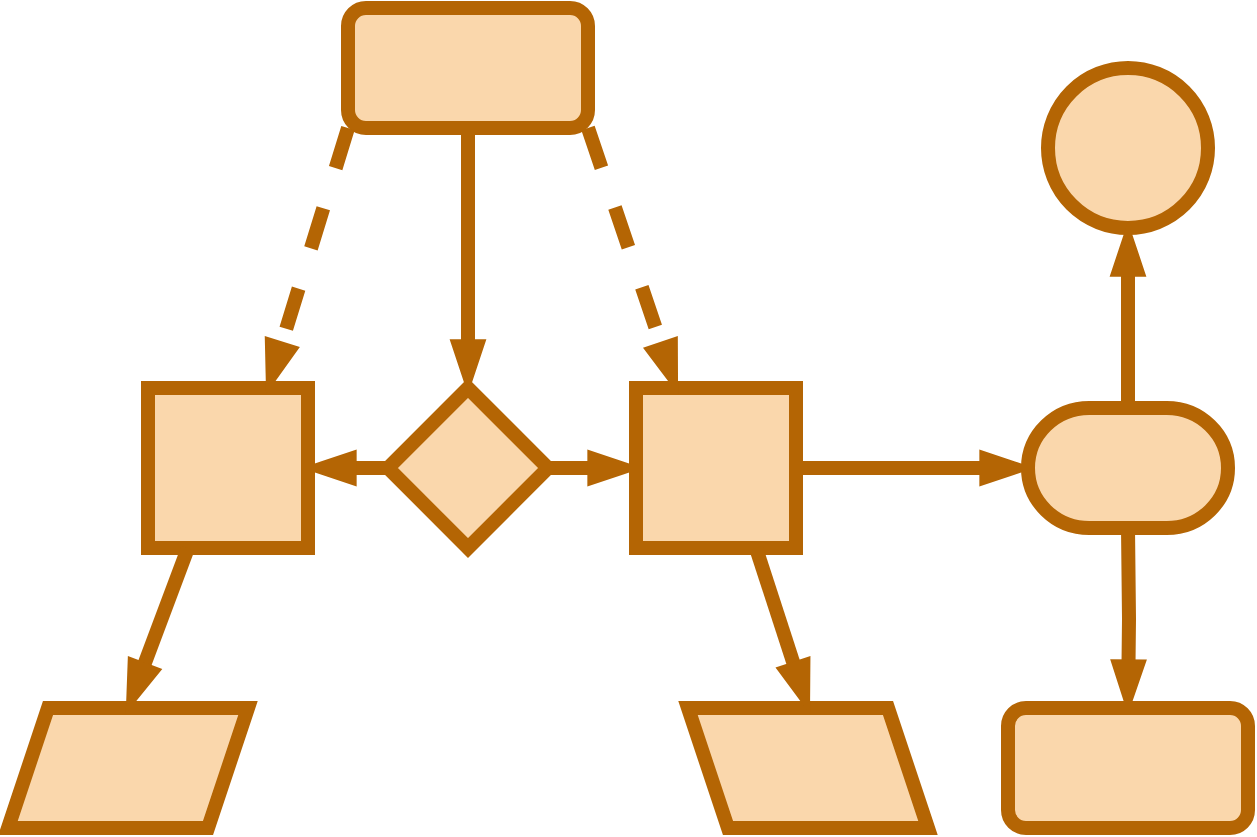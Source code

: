 <mxfile version="26.2.14">
  <diagram id="C5RBs43oDa-KdzZeNtuy" name="Page-1">
    <mxGraphModel dx="3664" dy="733" grid="1" gridSize="10" guides="1" tooltips="1" connect="1" arrows="1" fold="1" page="1" pageScale="1" pageWidth="827" pageHeight="1169" math="0" shadow="0">
      <root>
        <mxCell id="WIyWlLk6GJQsqaUBKTNV-0" />
        <mxCell id="WIyWlLk6GJQsqaUBKTNV-1" parent="WIyWlLk6GJQsqaUBKTNV-0" />
        <mxCell id="xZQY71x421pRE-uKHZpD-10" style="edgeStyle=orthogonalEdgeStyle;rounded=0;orthogonalLoop=1;jettySize=auto;html=1;exitX=0.5;exitY=1;exitDx=0;exitDy=0;entryX=0.5;entryY=0;entryDx=0;entryDy=0;fillColor=#fad7ac;strokeColor=#b46504;strokeWidth=7;endArrow=blockThin;endFill=1;" parent="WIyWlLk6GJQsqaUBKTNV-1" source="xZQY71x421pRE-uKHZpD-8" target="xZQY71x421pRE-uKHZpD-9" edge="1">
          <mxGeometry relative="1" as="geometry" />
        </mxCell>
        <mxCell id="xZQY71x421pRE-uKHZpD-8" value="" style="rounded=1;whiteSpace=wrap;html=1;fillColor=#fad7ac;strokeColor=#b46504;strokeWidth=7;" parent="WIyWlLk6GJQsqaUBKTNV-1" vertex="1">
          <mxGeometry x="-2230" y="260" width="120" height="60" as="geometry" />
        </mxCell>
        <mxCell id="xZQY71x421pRE-uKHZpD-19" value="" style="edgeStyle=orthogonalEdgeStyle;rounded=0;orthogonalLoop=1;jettySize=auto;html=1;fillColor=#fad7ac;strokeColor=#b46504;strokeWidth=7;endArrow=blockThin;endFill=1;" parent="WIyWlLk6GJQsqaUBKTNV-1" source="xZQY71x421pRE-uKHZpD-9" target="xZQY71x421pRE-uKHZpD-17" edge="1">
          <mxGeometry relative="1" as="geometry" />
        </mxCell>
        <mxCell id="xZQY71x421pRE-uKHZpD-20" value="" style="edgeStyle=orthogonalEdgeStyle;rounded=0;orthogonalLoop=1;jettySize=auto;html=1;fillColor=#fad7ac;strokeColor=#b46504;strokeWidth=7;endArrow=blockThin;endFill=1;" parent="WIyWlLk6GJQsqaUBKTNV-1" source="xZQY71x421pRE-uKHZpD-9" target="xZQY71x421pRE-uKHZpD-18" edge="1">
          <mxGeometry relative="1" as="geometry" />
        </mxCell>
        <mxCell id="xZQY71x421pRE-uKHZpD-9" value="" style="rhombus;whiteSpace=wrap;html=1;fillColor=#fad7ac;strokeColor=#b46504;strokeWidth=7;" parent="WIyWlLk6GJQsqaUBKTNV-1" vertex="1">
          <mxGeometry x="-2210" y="450" width="80" height="80" as="geometry" />
        </mxCell>
        <mxCell id="xZQY71x421pRE-uKHZpD-11" value="" style="ellipse;whiteSpace=wrap;html=1;aspect=fixed;fillColor=#fad7ac;strokeColor=#b46504;strokeWidth=7;" parent="WIyWlLk6GJQsqaUBKTNV-1" vertex="1">
          <mxGeometry x="-1880" y="290" width="80" height="80" as="geometry" />
        </mxCell>
        <mxCell id="xZQY71x421pRE-uKHZpD-32" value="" style="edgeStyle=orthogonalEdgeStyle;rounded=0;orthogonalLoop=1;jettySize=auto;html=1;fillColor=#fad7ac;strokeColor=#b46504;strokeWidth=7;endArrow=blockThin;endFill=1;" parent="WIyWlLk6GJQsqaUBKTNV-1" target="fJnVb3r60i2aODetUhyN-0" edge="1">
          <mxGeometry relative="1" as="geometry">
            <mxPoint x="-1840" y="520" as="sourcePoint" />
            <mxPoint x="-1840" y="610" as="targetPoint" />
          </mxGeometry>
        </mxCell>
        <mxCell id="xZQY71x421pRE-uKHZpD-33" value="" style="edgeStyle=orthogonalEdgeStyle;rounded=0;orthogonalLoop=1;jettySize=auto;html=1;fillColor=#fad7ac;strokeColor=#b46504;strokeWidth=7;endArrow=blockThin;endFill=1;exitX=0.5;exitY=0;exitDx=0;exitDy=0;exitPerimeter=0;" parent="WIyWlLk6GJQsqaUBKTNV-1" source="fJnVb3r60i2aODetUhyN-1" target="xZQY71x421pRE-uKHZpD-11" edge="1">
          <mxGeometry relative="1" as="geometry">
            <mxPoint x="-1840" y="460" as="sourcePoint" />
          </mxGeometry>
        </mxCell>
        <mxCell id="xZQY71x421pRE-uKHZpD-17" value="" style="whiteSpace=wrap;html=1;aspect=fixed;fillColor=#fad7ac;strokeColor=#b46504;strokeWidth=7;" parent="WIyWlLk6GJQsqaUBKTNV-1" vertex="1">
          <mxGeometry x="-2330" y="450" width="80" height="80" as="geometry" />
        </mxCell>
        <mxCell id="xZQY71x421pRE-uKHZpD-29" style="edgeStyle=orthogonalEdgeStyle;rounded=0;orthogonalLoop=1;jettySize=auto;html=1;exitX=1;exitY=0.5;exitDx=0;exitDy=0;entryX=0;entryY=0.5;entryDx=0;entryDy=0;fillColor=#fad7ac;strokeColor=#b46504;strokeWidth=7;endArrow=blockThin;endFill=1;entryPerimeter=0;" parent="WIyWlLk6GJQsqaUBKTNV-1" source="xZQY71x421pRE-uKHZpD-18" target="fJnVb3r60i2aODetUhyN-1" edge="1">
          <mxGeometry relative="1" as="geometry">
            <mxPoint x="-1900" y="490" as="targetPoint" />
          </mxGeometry>
        </mxCell>
        <mxCell id="xZQY71x421pRE-uKHZpD-18" value="" style="whiteSpace=wrap;html=1;aspect=fixed;fillColor=#fad7ac;strokeColor=#b46504;strokeWidth=7;" parent="WIyWlLk6GJQsqaUBKTNV-1" vertex="1">
          <mxGeometry x="-2086" y="450" width="80" height="80" as="geometry" />
        </mxCell>
        <mxCell id="xZQY71x421pRE-uKHZpD-21" value="" style="shape=parallelogram;perimeter=parallelogramPerimeter;whiteSpace=wrap;html=1;fixedSize=1;fillColor=#fad7ac;strokeColor=#b46504;strokeWidth=7;" parent="WIyWlLk6GJQsqaUBKTNV-1" vertex="1">
          <mxGeometry x="-2400" y="610" width="120" height="60" as="geometry" />
        </mxCell>
        <mxCell id="xZQY71x421pRE-uKHZpD-22" value="" style="shape=parallelogram;perimeter=parallelogramPerimeter;whiteSpace=wrap;html=1;fixedSize=1;flipH=1;fillColor=#fad7ac;strokeColor=#b46504;strokeWidth=7;" parent="WIyWlLk6GJQsqaUBKTNV-1" vertex="1">
          <mxGeometry x="-2060" y="610" width="120" height="60" as="geometry" />
        </mxCell>
        <mxCell id="xZQY71x421pRE-uKHZpD-24" style="rounded=0;orthogonalLoop=1;jettySize=auto;html=1;exitX=0.25;exitY=1;exitDx=0;exitDy=0;entryX=0.5;entryY=0;entryDx=0;entryDy=0;fillColor=#fad7ac;strokeColor=#b46504;strokeWidth=7;endArrow=blockThin;endFill=1;" parent="WIyWlLk6GJQsqaUBKTNV-1" source="xZQY71x421pRE-uKHZpD-17" target="xZQY71x421pRE-uKHZpD-21" edge="1">
          <mxGeometry relative="1" as="geometry">
            <mxPoint x="-2220" y="330" as="sourcePoint" />
            <mxPoint x="-2263" y="430" as="targetPoint" />
          </mxGeometry>
        </mxCell>
        <mxCell id="xZQY71x421pRE-uKHZpD-25" style="rounded=0;orthogonalLoop=1;jettySize=auto;html=1;exitX=1;exitY=1;exitDx=0;exitDy=0;entryX=0.25;entryY=0;entryDx=0;entryDy=0;dashed=1;fillColor=#fad7ac;strokeColor=#b46504;strokeWidth=7;endArrow=blockThin;endFill=1;" parent="WIyWlLk6GJQsqaUBKTNV-1" source="xZQY71x421pRE-uKHZpD-8" target="xZQY71x421pRE-uKHZpD-18" edge="1">
          <mxGeometry relative="1" as="geometry">
            <mxPoint x="-2210" y="340" as="sourcePoint" />
            <mxPoint x="-2253" y="440" as="targetPoint" />
          </mxGeometry>
        </mxCell>
        <mxCell id="xZQY71x421pRE-uKHZpD-26" style="rounded=0;orthogonalLoop=1;jettySize=auto;html=1;exitX=0.75;exitY=1;exitDx=0;exitDy=0;entryX=0.5;entryY=0;entryDx=0;entryDy=0;fillColor=#fad7ac;strokeColor=#b46504;strokeWidth=7;endArrow=blockThin;endFill=1;" parent="WIyWlLk6GJQsqaUBKTNV-1" source="xZQY71x421pRE-uKHZpD-18" target="xZQY71x421pRE-uKHZpD-22" edge="1">
          <mxGeometry relative="1" as="geometry">
            <mxPoint x="-2200" y="350" as="sourcePoint" />
            <mxPoint x="-2243" y="450" as="targetPoint" />
          </mxGeometry>
        </mxCell>
        <mxCell id="xZQY71x421pRE-uKHZpD-27" style="rounded=0;orthogonalLoop=1;jettySize=auto;html=1;exitX=0;exitY=1;exitDx=0;exitDy=0;entryX=0.75;entryY=0;entryDx=0;entryDy=0;dashed=1;fillColor=#fad7ac;strokeColor=#b46504;strokeWidth=7;endArrow=blockThin;endFill=1;" parent="WIyWlLk6GJQsqaUBKTNV-1" source="xZQY71x421pRE-uKHZpD-8" target="xZQY71x421pRE-uKHZpD-17" edge="1">
          <mxGeometry relative="1" as="geometry" />
        </mxCell>
        <mxCell id="fJnVb3r60i2aODetUhyN-0" value="" style="rounded=1;whiteSpace=wrap;html=1;fillColor=#fad7ac;strokeColor=#b46504;strokeWidth=7;" vertex="1" parent="WIyWlLk6GJQsqaUBKTNV-1">
          <mxGeometry x="-1900" y="610" width="120" height="60" as="geometry" />
        </mxCell>
        <mxCell id="fJnVb3r60i2aODetUhyN-1" value="" style="strokeWidth=7;html=1;shape=mxgraph.flowchart.terminator;whiteSpace=wrap;fillColor=#fad7ac;strokeColor=#b46504;" vertex="1" parent="WIyWlLk6GJQsqaUBKTNV-1">
          <mxGeometry x="-1890" y="460" width="100" height="60" as="geometry" />
        </mxCell>
      </root>
    </mxGraphModel>
  </diagram>
</mxfile>
